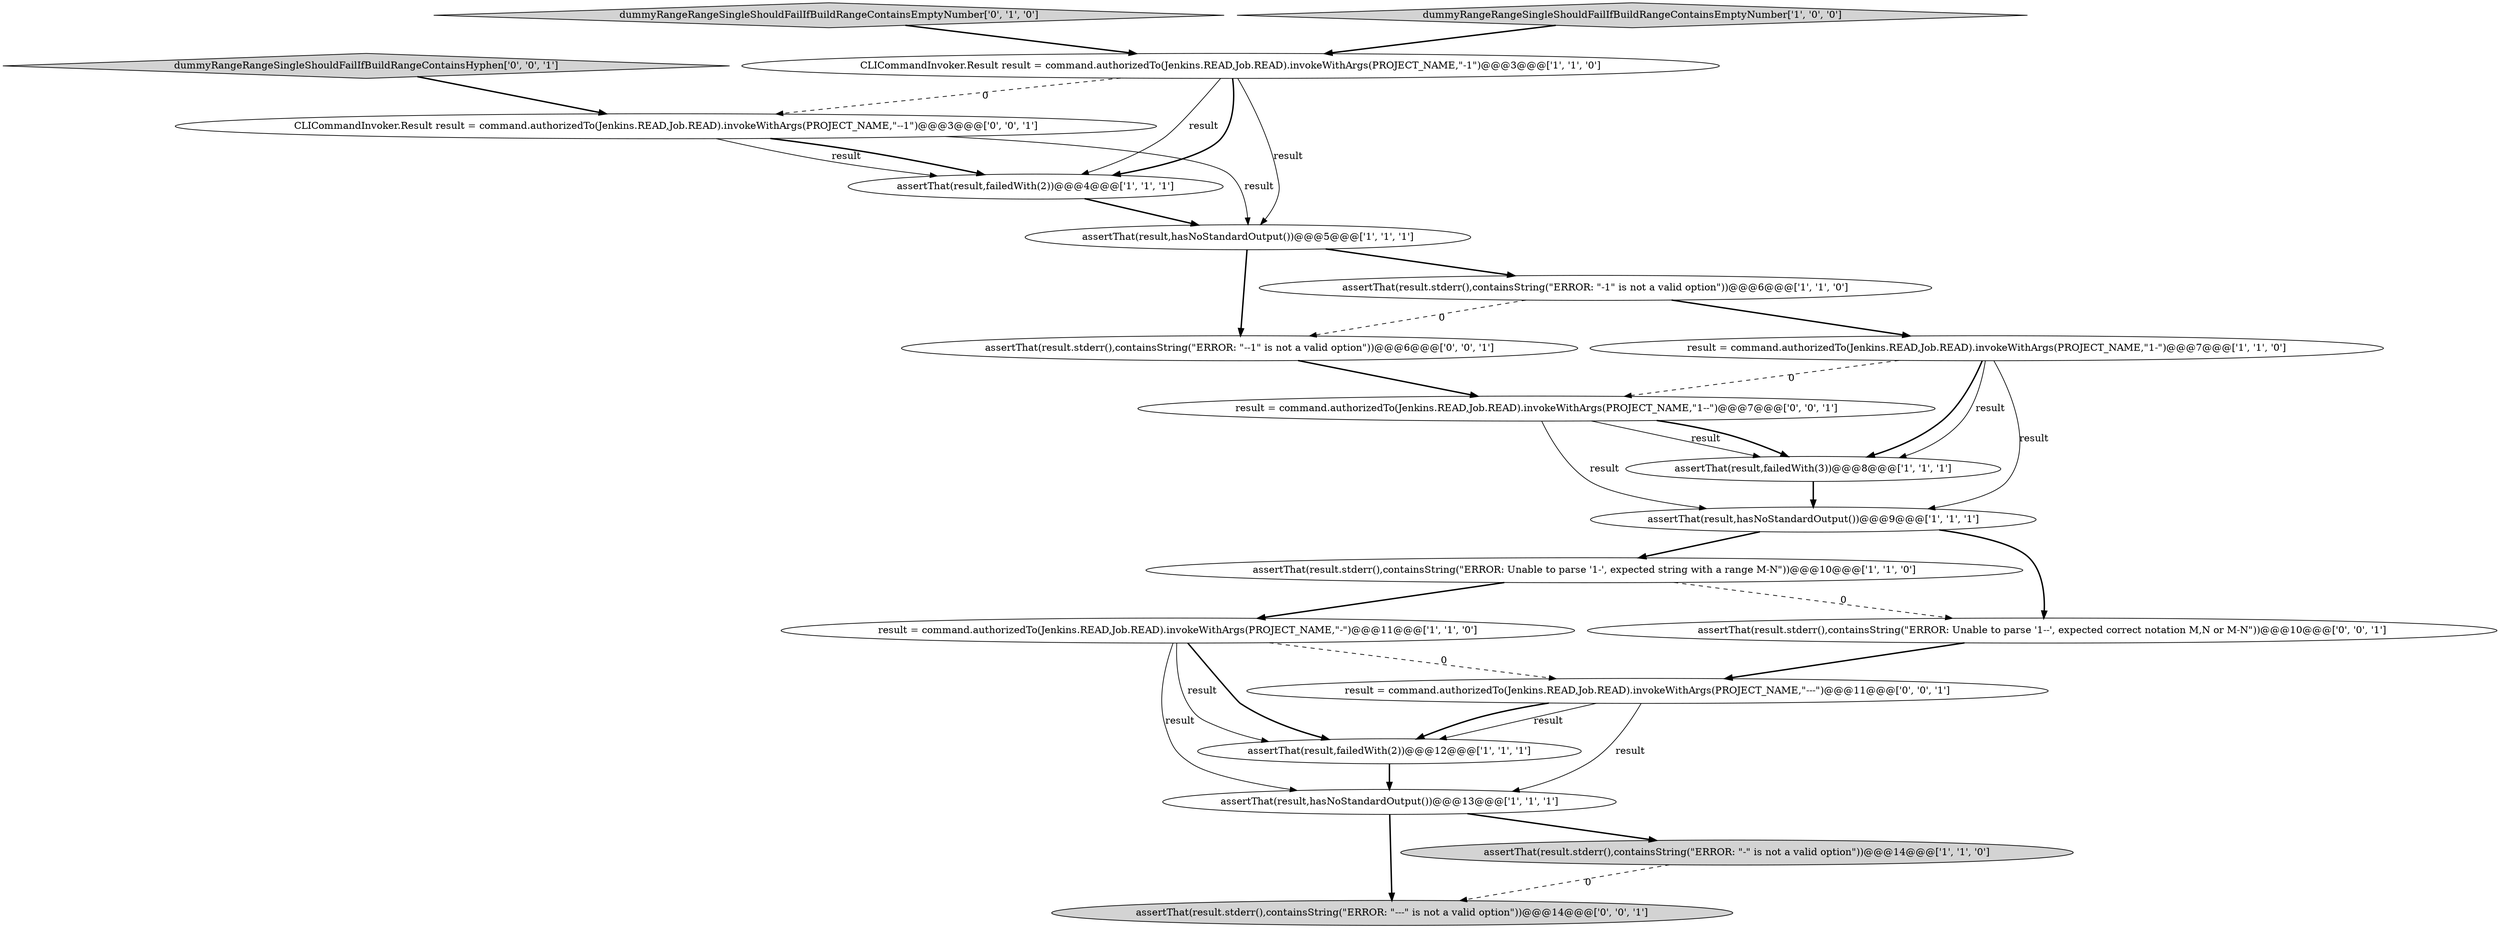 digraph {
5 [style = filled, label = "assertThat(result,failedWith(2))@@@4@@@['1', '1', '1']", fillcolor = white, shape = ellipse image = "AAA0AAABBB1BBB"];
9 [style = filled, label = "assertThat(result,hasNoStandardOutput())@@@9@@@['1', '1', '1']", fillcolor = white, shape = ellipse image = "AAA0AAABBB1BBB"];
20 [style = filled, label = "assertThat(result.stderr(),containsString(\"ERROR: Unable to parse '1--', expected correct notation M,N or M-N\"))@@@10@@@['0', '0', '1']", fillcolor = white, shape = ellipse image = "AAA0AAABBB3BBB"];
11 [style = filled, label = "assertThat(result,hasNoStandardOutput())@@@13@@@['1', '1', '1']", fillcolor = white, shape = ellipse image = "AAA0AAABBB1BBB"];
12 [style = filled, label = "result = command.authorizedTo(Jenkins.READ,Job.READ).invokeWithArgs(PROJECT_NAME,\"-\")@@@11@@@['1', '1', '0']", fillcolor = white, shape = ellipse image = "AAA0AAABBB1BBB"];
3 [style = filled, label = "assertThat(result,hasNoStandardOutput())@@@5@@@['1', '1', '1']", fillcolor = white, shape = ellipse image = "AAA0AAABBB1BBB"];
15 [style = filled, label = "result = command.authorizedTo(Jenkins.READ,Job.READ).invokeWithArgs(PROJECT_NAME,\"1--\")@@@7@@@['0', '0', '1']", fillcolor = white, shape = ellipse image = "AAA0AAABBB3BBB"];
16 [style = filled, label = "assertThat(result.stderr(),containsString(\"ERROR: \"--1\" is not a valid option\"))@@@6@@@['0', '0', '1']", fillcolor = white, shape = ellipse image = "AAA0AAABBB3BBB"];
19 [style = filled, label = "CLICommandInvoker.Result result = command.authorizedTo(Jenkins.READ,Job.READ).invokeWithArgs(PROJECT_NAME,\"--1\")@@@3@@@['0', '0', '1']", fillcolor = white, shape = ellipse image = "AAA0AAABBB3BBB"];
7 [style = filled, label = "assertThat(result.stderr(),containsString(\"ERROR: Unable to parse '1-', expected string with a range M-N\"))@@@10@@@['1', '1', '0']", fillcolor = white, shape = ellipse image = "AAA0AAABBB1BBB"];
10 [style = filled, label = "assertThat(result,failedWith(2))@@@12@@@['1', '1', '1']", fillcolor = white, shape = ellipse image = "AAA0AAABBB1BBB"];
17 [style = filled, label = "assertThat(result.stderr(),containsString(\"ERROR: \"---\" is not a valid option\"))@@@14@@@['0', '0', '1']", fillcolor = lightgray, shape = ellipse image = "AAA0AAABBB3BBB"];
14 [style = filled, label = "result = command.authorizedTo(Jenkins.READ,Job.READ).invokeWithArgs(PROJECT_NAME,\"---\")@@@11@@@['0', '0', '1']", fillcolor = white, shape = ellipse image = "AAA0AAABBB3BBB"];
4 [style = filled, label = "assertThat(result,failedWith(3))@@@8@@@['1', '1', '1']", fillcolor = white, shape = ellipse image = "AAA0AAABBB1BBB"];
6 [style = filled, label = "assertThat(result.stderr(),containsString(\"ERROR: \"-1\" is not a valid option\"))@@@6@@@['1', '1', '0']", fillcolor = white, shape = ellipse image = "AAA0AAABBB1BBB"];
13 [style = filled, label = "dummyRangeRangeSingleShouldFailIfBuildRangeContainsEmptyNumber['0', '1', '0']", fillcolor = lightgray, shape = diamond image = "AAA0AAABBB2BBB"];
2 [style = filled, label = "CLICommandInvoker.Result result = command.authorizedTo(Jenkins.READ,Job.READ).invokeWithArgs(PROJECT_NAME,\"-1\")@@@3@@@['1', '1', '0']", fillcolor = white, shape = ellipse image = "AAA0AAABBB1BBB"];
0 [style = filled, label = "dummyRangeRangeSingleShouldFailIfBuildRangeContainsEmptyNumber['1', '0', '0']", fillcolor = lightgray, shape = diamond image = "AAA0AAABBB1BBB"];
8 [style = filled, label = "assertThat(result.stderr(),containsString(\"ERROR: \"-\" is not a valid option\"))@@@14@@@['1', '1', '0']", fillcolor = lightgray, shape = ellipse image = "AAA0AAABBB1BBB"];
1 [style = filled, label = "result = command.authorizedTo(Jenkins.READ,Job.READ).invokeWithArgs(PROJECT_NAME,\"1-\")@@@7@@@['1', '1', '0']", fillcolor = white, shape = ellipse image = "AAA0AAABBB1BBB"];
18 [style = filled, label = "dummyRangeRangeSingleShouldFailIfBuildRangeContainsHyphen['0', '0', '1']", fillcolor = lightgray, shape = diamond image = "AAA0AAABBB3BBB"];
5->3 [style = bold, label=""];
4->9 [style = bold, label=""];
16->15 [style = bold, label=""];
1->4 [style = bold, label=""];
2->5 [style = solid, label="result"];
2->19 [style = dashed, label="0"];
15->4 [style = solid, label="result"];
19->3 [style = solid, label="result"];
7->12 [style = bold, label=""];
19->5 [style = solid, label="result"];
1->15 [style = dashed, label="0"];
0->2 [style = bold, label=""];
18->19 [style = bold, label=""];
14->10 [style = bold, label=""];
7->20 [style = dashed, label="0"];
3->6 [style = bold, label=""];
9->20 [style = bold, label=""];
20->14 [style = bold, label=""];
3->16 [style = bold, label=""];
9->7 [style = bold, label=""];
1->4 [style = solid, label="result"];
12->10 [style = solid, label="result"];
14->11 [style = solid, label="result"];
15->9 [style = solid, label="result"];
14->10 [style = solid, label="result"];
6->1 [style = bold, label=""];
19->5 [style = bold, label=""];
12->10 [style = bold, label=""];
6->16 [style = dashed, label="0"];
12->14 [style = dashed, label="0"];
1->9 [style = solid, label="result"];
12->11 [style = solid, label="result"];
15->4 [style = bold, label=""];
8->17 [style = dashed, label="0"];
11->8 [style = bold, label=""];
11->17 [style = bold, label=""];
2->3 [style = solid, label="result"];
2->5 [style = bold, label=""];
13->2 [style = bold, label=""];
10->11 [style = bold, label=""];
}
